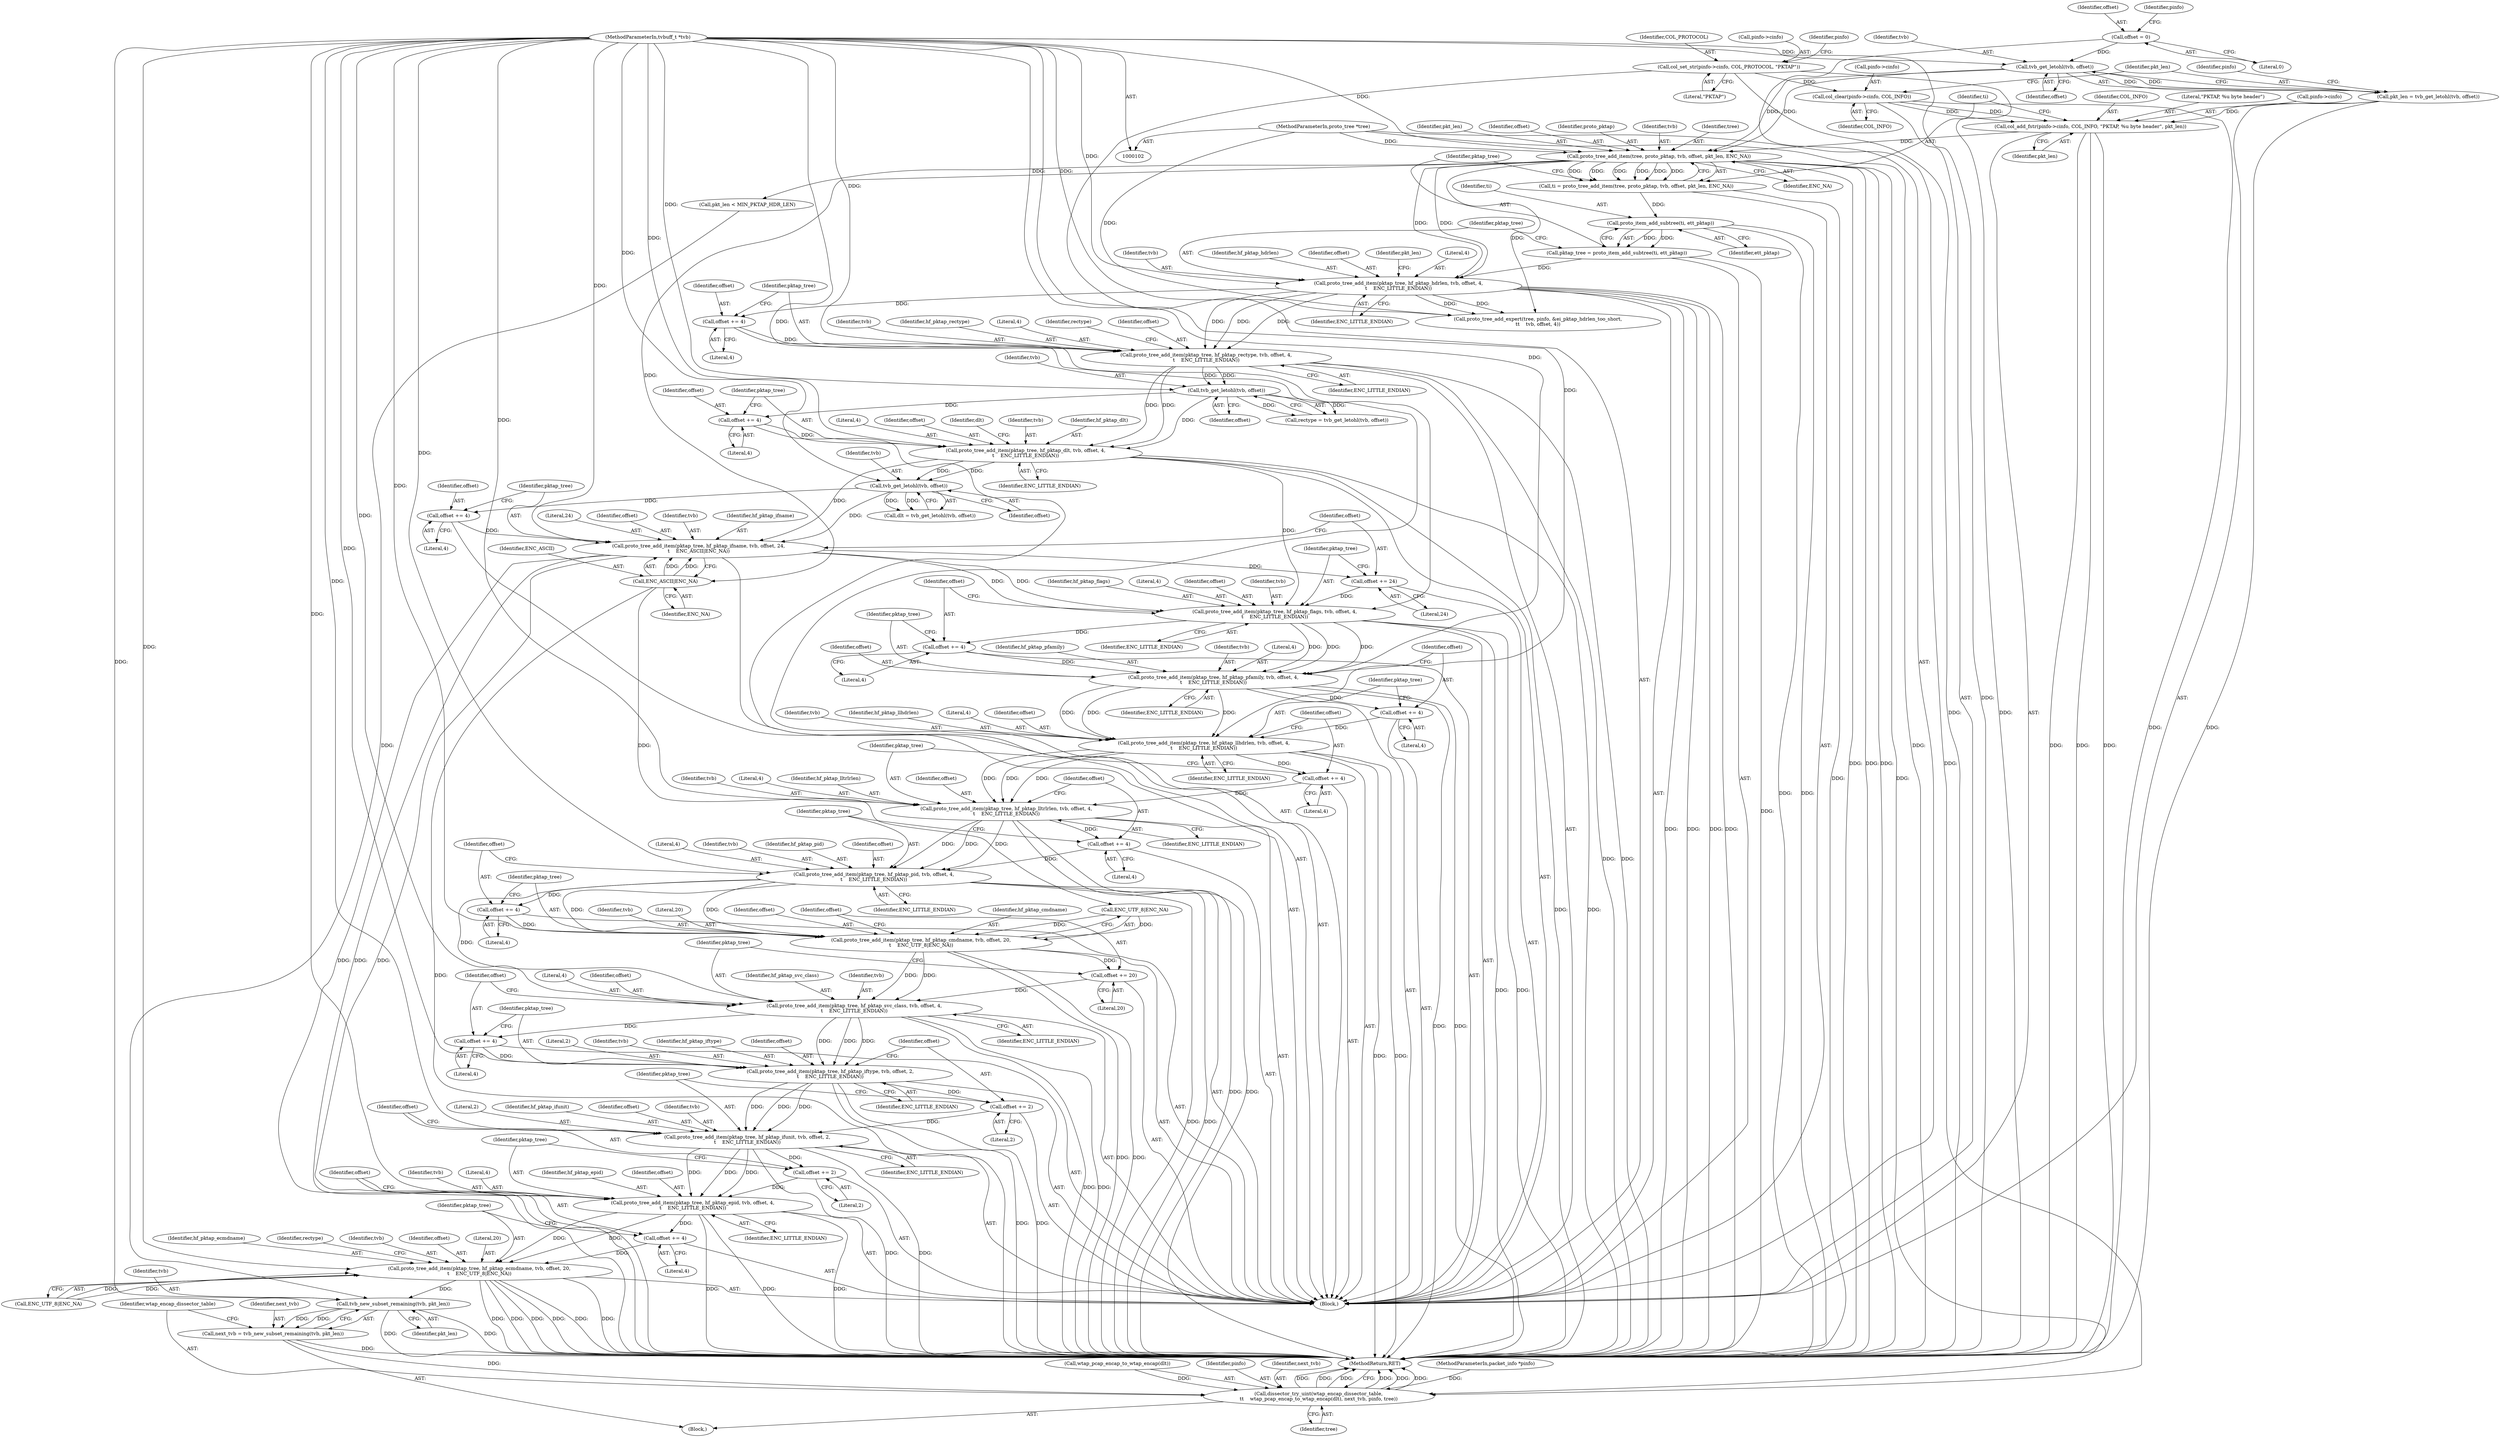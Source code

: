 digraph "1_wireshark_2c13e97d656c1c0ac4d76eb9d307664aae0e0cf7@pointer" {
"1000214" [label="(Call,proto_tree_add_item(pktap_tree, hf_pktap_ifname, tvb, offset, 24,\n\t    ENC_ASCII|ENC_NA))"];
"1000199" [label="(Call,proto_tree_add_item(pktap_tree, hf_pktap_dlt, tvb, offset, 4,\n\t    ENC_LITTLE_ENDIAN))"];
"1000184" [label="(Call,proto_tree_add_item(pktap_tree, hf_pktap_rectype, tvb, offset, 4,\n\t    ENC_LITTLE_ENDIAN))"];
"1000160" [label="(Call,proto_tree_add_item(pktap_tree, hf_pktap_hdrlen, tvb, offset, 4,\n\t    ENC_LITTLE_ENDIAN))"];
"1000155" [label="(Call,pktap_tree = proto_item_add_subtree(ti, ett_pktap))"];
"1000157" [label="(Call,proto_item_add_subtree(ti, ett_pktap))"];
"1000146" [label="(Call,ti = proto_tree_add_item(tree, proto_pktap, tvb, offset, pkt_len, ENC_NA))"];
"1000148" [label="(Call,proto_tree_add_item(tree, proto_pktap, tvb, offset, pkt_len, ENC_NA))"];
"1000105" [label="(MethodParameterIn,proto_tree *tree)"];
"1000136" [label="(Call,tvb_get_letohl(tvb, offset))"];
"1000103" [label="(MethodParameterIn,tvbuff_t *tvb)"];
"1000117" [label="(Call,offset = 0)"];
"1000139" [label="(Call,col_add_fstr(pinfo->cinfo, COL_INFO, \"PKTAP, %u byte header\", pkt_len))"];
"1000129" [label="(Call,col_clear(pinfo->cinfo, COL_INFO))"];
"1000123" [label="(Call,col_set_str(pinfo->cinfo, COL_PROTOCOL, \"PKTAP\"))"];
"1000134" [label="(Call,pkt_len = tvb_get_letohl(tvb, offset))"];
"1000181" [label="(Call,offset += 4)"];
"1000193" [label="(Call,tvb_get_letohl(tvb, offset))"];
"1000196" [label="(Call,offset += 4)"];
"1000208" [label="(Call,tvb_get_letohl(tvb, offset))"];
"1000211" [label="(Call,offset += 4)"];
"1000220" [label="(Call,ENC_ASCII|ENC_NA)"];
"1000223" [label="(Call,offset += 24)"];
"1000226" [label="(Call,proto_tree_add_item(pktap_tree, hf_pktap_flags, tvb, offset, 4,\n\t    ENC_LITTLE_ENDIAN))"];
"1000233" [label="(Call,offset += 4)"];
"1000236" [label="(Call,proto_tree_add_item(pktap_tree, hf_pktap_pfamily, tvb, offset, 4,\n\t    ENC_LITTLE_ENDIAN))"];
"1000243" [label="(Call,offset += 4)"];
"1000246" [label="(Call,proto_tree_add_item(pktap_tree, hf_pktap_llhdrlen, tvb, offset, 4,\n\t    ENC_LITTLE_ENDIAN))"];
"1000253" [label="(Call,offset += 4)"];
"1000256" [label="(Call,proto_tree_add_item(pktap_tree, hf_pktap_lltrlrlen, tvb, offset, 4,\n\t    ENC_LITTLE_ENDIAN))"];
"1000263" [label="(Call,offset += 4)"];
"1000266" [label="(Call,proto_tree_add_item(pktap_tree, hf_pktap_pid, tvb, offset, 4,\n\t    ENC_LITTLE_ENDIAN))"];
"1000273" [label="(Call,offset += 4)"];
"1000276" [label="(Call,proto_tree_add_item(pktap_tree, hf_pktap_cmdname, tvb, offset, 20,\n\t    ENC_UTF_8|ENC_NA))"];
"1000285" [label="(Call,offset += 20)"];
"1000288" [label="(Call,proto_tree_add_item(pktap_tree, hf_pktap_svc_class, tvb, offset, 4,\n\t    ENC_LITTLE_ENDIAN))"];
"1000295" [label="(Call,offset += 4)"];
"1000298" [label="(Call,proto_tree_add_item(pktap_tree, hf_pktap_iftype, tvb, offset, 2,\n\t    ENC_LITTLE_ENDIAN))"];
"1000305" [label="(Call,offset += 2)"];
"1000308" [label="(Call,proto_tree_add_item(pktap_tree, hf_pktap_ifunit, tvb, offset, 2,\n\t    ENC_LITTLE_ENDIAN))"];
"1000315" [label="(Call,offset += 2)"];
"1000318" [label="(Call,proto_tree_add_item(pktap_tree, hf_pktap_epid, tvb, offset, 4,\n\t    ENC_LITTLE_ENDIAN))"];
"1000325" [label="(Call,offset += 4)"];
"1000328" [label="(Call,proto_tree_add_item(pktap_tree, hf_pktap_ecmdname, tvb, offset, 20,\n\t    ENC_UTF_8|ENC_NA))"];
"1000344" [label="(Call,tvb_new_subset_remaining(tvb, pkt_len))"];
"1000342" [label="(Call,next_tvb = tvb_new_subset_remaining(tvb, pkt_len))"];
"1000347" [label="(Call,dissector_try_uint(wtap_encap_dissector_table,\n\t\t    wtap_pcap_encap_to_wtap_encap(dlt), next_tvb, pinfo, tree))"];
"1000292" [label="(Identifier,offset)"];
"1000182" [label="(Identifier,offset)"];
"1000242" [label="(Identifier,ENC_LITTLE_ENDIAN)"];
"1000326" [label="(Identifier,offset)"];
"1000243" [label="(Call,offset += 4)"];
"1000128" [label="(Literal,\"PKTAP\")"];
"1000220" [label="(Call,ENC_ASCII|ENC_NA)"];
"1000315" [label="(Call,offset += 2)"];
"1000258" [label="(Identifier,hf_pktap_lltrlrlen)"];
"1000349" [label="(Call,wtap_pcap_encap_to_wtap_encap(dlt))"];
"1000311" [label="(Identifier,tvb)"];
"1000151" [label="(Identifier,tvb)"];
"1000186" [label="(Identifier,hf_pktap_rectype)"];
"1000257" [label="(Identifier,pktap_tree)"];
"1000232" [label="(Identifier,ENC_LITTLE_ENDIAN)"];
"1000273" [label="(Call,offset += 4)"];
"1000314" [label="(Identifier,ENC_LITTLE_ENDIAN)"];
"1000137" [label="(Identifier,tvb)"];
"1000212" [label="(Identifier,offset)"];
"1000270" [label="(Identifier,offset)"];
"1000301" [label="(Identifier,tvb)"];
"1000117" [label="(Call,offset = 0)"];
"1000141" [label="(Identifier,pinfo)"];
"1000213" [label="(Literal,4)"];
"1000277" [label="(Identifier,pktap_tree)"];
"1000210" [label="(Identifier,offset)"];
"1000219" [label="(Literal,24)"];
"1000156" [label="(Identifier,pktap_tree)"];
"1000118" [label="(Identifier,offset)"];
"1000271" [label="(Literal,4)"];
"1000290" [label="(Identifier,hf_pktap_svc_class)"];
"1000346" [label="(Identifier,pkt_len)"];
"1000211" [label="(Call,offset += 4)"];
"1000146" [label="(Call,ti = proto_tree_add_item(tree, proto_pktap, tvb, offset, pkt_len, ENC_NA))"];
"1000124" [label="(Call,pinfo->cinfo)"];
"1000217" [label="(Identifier,tvb)"];
"1000240" [label="(Identifier,offset)"];
"1000344" [label="(Call,tvb_new_subset_remaining(tvb, pkt_len))"];
"1000162" [label="(Identifier,hf_pktap_hdrlen)"];
"1000265" [label="(Literal,4)"];
"1000304" [label="(Identifier,ENC_LITTLE_ENDIAN)"];
"1000228" [label="(Identifier,hf_pktap_flags)"];
"1000275" [label="(Literal,4)"];
"1000233" [label="(Call,offset += 4)"];
"1000241" [label="(Literal,4)"];
"1000195" [label="(Identifier,offset)"];
"1000154" [label="(Identifier,ENC_NA)"];
"1000306" [label="(Identifier,offset)"];
"1000313" [label="(Literal,2)"];
"1000145" [label="(Identifier,pkt_len)"];
"1000209" [label="(Identifier,tvb)"];
"1000234" [label="(Identifier,offset)"];
"1000328" [label="(Call,proto_tree_add_item(pktap_tree, hf_pktap_ecmdname, tvb, offset, 20,\n\t    ENC_UTF_8|ENC_NA))"];
"1000352" [label="(Identifier,pinfo)"];
"1000236" [label="(Call,proto_tree_add_item(pktap_tree, hf_pktap_pfamily, tvb, offset, 4,\n\t    ENC_LITTLE_ENDIAN))"];
"1000123" [label="(Call,col_set_str(pinfo->cinfo, COL_PROTOCOL, \"PKTAP\"))"];
"1000227" [label="(Identifier,pktap_tree)"];
"1000144" [label="(Literal,\"PKTAP, %u byte header\")"];
"1000325" [label="(Call,offset += 4)"];
"1000287" [label="(Literal,20)"];
"1000321" [label="(Identifier,tvb)"];
"1000319" [label="(Identifier,pktap_tree)"];
"1000247" [label="(Identifier,pktap_tree)"];
"1000334" [label="(Call,ENC_UTF_8|ENC_NA)"];
"1000143" [label="(Identifier,COL_INFO)"];
"1000256" [label="(Call,proto_tree_add_item(pktap_tree, hf_pktap_lltrlrlen, tvb, offset, 4,\n\t    ENC_LITTLE_ENDIAN))"];
"1000252" [label="(Identifier,ENC_LITTLE_ENDIAN)"];
"1000291" [label="(Identifier,tvb)"];
"1000215" [label="(Identifier,pktap_tree)"];
"1000297" [label="(Literal,4)"];
"1000331" [label="(Identifier,tvb)"];
"1000205" [label="(Identifier,ENC_LITTLE_ENDIAN)"];
"1000206" [label="(Call,dlt = tvb_get_letohl(tvb, offset))"];
"1000248" [label="(Identifier,hf_pktap_llhdrlen)"];
"1000323" [label="(Literal,4)"];
"1000189" [label="(Literal,4)"];
"1000251" [label="(Literal,4)"];
"1000161" [label="(Identifier,pktap_tree)"];
"1000164" [label="(Identifier,offset)"];
"1000119" [label="(Literal,0)"];
"1000136" [label="(Call,tvb_get_letohl(tvb, offset))"];
"1000309" [label="(Identifier,pktap_tree)"];
"1000216" [label="(Identifier,hf_pktap_ifname)"];
"1000160" [label="(Call,proto_tree_add_item(pktap_tree, hf_pktap_hdrlen, tvb, offset, 4,\n\t    ENC_LITTLE_ENDIAN))"];
"1000169" [label="(Identifier,pkt_len)"];
"1000308" [label="(Call,proto_tree_add_item(pktap_tree, hf_pktap_ifunit, tvb, offset, 2,\n\t    ENC_LITTLE_ENDIAN))"];
"1000200" [label="(Identifier,pktap_tree)"];
"1000264" [label="(Identifier,offset)"];
"1000245" [label="(Literal,4)"];
"1000341" [label="(Block,)"];
"1000168" [label="(Call,pkt_len < MIN_PKTAP_HDR_LEN)"];
"1000149" [label="(Identifier,tree)"];
"1000244" [label="(Identifier,offset)"];
"1000272" [label="(Identifier,ENC_LITTLE_ENDIAN)"];
"1000226" [label="(Call,proto_tree_add_item(pktap_tree, hf_pktap_flags, tvb, offset, 4,\n\t    ENC_LITTLE_ENDIAN))"];
"1000263" [label="(Call,offset += 4)"];
"1000288" [label="(Call,proto_tree_add_item(pktap_tree, hf_pktap_svc_class, tvb, offset, 4,\n\t    ENC_LITTLE_ENDIAN))"];
"1000192" [label="(Identifier,rectype)"];
"1000343" [label="(Identifier,next_tvb)"];
"1000260" [label="(Identifier,offset)"];
"1000231" [label="(Literal,4)"];
"1000310" [label="(Identifier,hf_pktap_ifunit)"];
"1000351" [label="(Identifier,next_tvb)"];
"1000318" [label="(Call,proto_tree_add_item(pktap_tree, hf_pktap_epid, tvb, offset, 4,\n\t    ENC_LITTLE_ENDIAN))"];
"1000296" [label="(Identifier,offset)"];
"1000285" [label="(Call,offset += 20)"];
"1000279" [label="(Identifier,tvb)"];
"1000348" [label="(Identifier,wtap_encap_dissector_table)"];
"1000250" [label="(Identifier,offset)"];
"1000224" [label="(Identifier,offset)"];
"1000330" [label="(Identifier,hf_pktap_ecmdname)"];
"1000345" [label="(Identifier,tvb)"];
"1000281" [label="(Literal,20)"];
"1000294" [label="(Identifier,ENC_LITTLE_ENDIAN)"];
"1000130" [label="(Call,pinfo->cinfo)"];
"1000222" [label="(Identifier,ENC_NA)"];
"1000249" [label="(Identifier,tvb)"];
"1000155" [label="(Call,pktap_tree = proto_item_add_subtree(ti, ett_pktap))"];
"1000157" [label="(Call,proto_item_add_subtree(ti, ett_pktap))"];
"1000303" [label="(Literal,2)"];
"1000104" [label="(MethodParameterIn,packet_info *pinfo)"];
"1000204" [label="(Literal,4)"];
"1000305" [label="(Call,offset += 2)"];
"1000190" [label="(Identifier,ENC_LITTLE_ENDIAN)"];
"1000148" [label="(Call,proto_tree_add_item(tree, proto_pktap, tvb, offset, pkt_len, ENC_NA))"];
"1000147" [label="(Identifier,ti)"];
"1000354" [label="(MethodReturn,RET)"];
"1000289" [label="(Identifier,pktap_tree)"];
"1000230" [label="(Identifier,offset)"];
"1000299" [label="(Identifier,pktap_tree)"];
"1000183" [label="(Literal,4)"];
"1000320" [label="(Identifier,hf_pktap_epid)"];
"1000153" [label="(Identifier,pkt_len)"];
"1000133" [label="(Identifier,COL_INFO)"];
"1000300" [label="(Identifier,hf_pktap_iftype)"];
"1000131" [label="(Identifier,pinfo)"];
"1000127" [label="(Identifier,COL_PROTOCOL)"];
"1000103" [label="(MethodParameterIn,tvbuff_t *tvb)"];
"1000106" [label="(Block,)"];
"1000282" [label="(Call,ENC_UTF_8|ENC_NA)"];
"1000347" [label="(Call,dissector_try_uint(wtap_encap_dissector_table,\n\t\t    wtap_pcap_encap_to_wtap_encap(dlt), next_tvb, pinfo, tree))"];
"1000269" [label="(Identifier,tvb)"];
"1000253" [label="(Call,offset += 4)"];
"1000329" [label="(Identifier,pktap_tree)"];
"1000268" [label="(Identifier,hf_pktap_pid)"];
"1000134" [label="(Call,pkt_len = tvb_get_letohl(tvb, offset))"];
"1000274" [label="(Identifier,offset)"];
"1000152" [label="(Identifier,offset)"];
"1000280" [label="(Identifier,offset)"];
"1000276" [label="(Call,proto_tree_add_item(pktap_tree, hf_pktap_cmdname, tvb, offset, 20,\n\t    ENC_UTF_8|ENC_NA))"];
"1000317" [label="(Literal,2)"];
"1000150" [label="(Identifier,proto_pktap)"];
"1000105" [label="(MethodParameterIn,proto_tree *tree)"];
"1000259" [label="(Identifier,tvb)"];
"1000158" [label="(Identifier,ti)"];
"1000208" [label="(Call,tvb_get_letohl(tvb, offset))"];
"1000262" [label="(Identifier,ENC_LITTLE_ENDIAN)"];
"1000342" [label="(Call,next_tvb = tvb_new_subset_remaining(tvb, pkt_len))"];
"1000324" [label="(Identifier,ENC_LITTLE_ENDIAN)"];
"1000254" [label="(Identifier,offset)"];
"1000278" [label="(Identifier,hf_pktap_cmdname)"];
"1000327" [label="(Literal,4)"];
"1000139" [label="(Call,col_add_fstr(pinfo->cinfo, COL_INFO, \"PKTAP, %u byte header\", pkt_len))"];
"1000166" [label="(Identifier,ENC_LITTLE_ENDIAN)"];
"1000197" [label="(Identifier,offset)"];
"1000188" [label="(Identifier,offset)"];
"1000307" [label="(Literal,2)"];
"1000198" [label="(Literal,4)"];
"1000196" [label="(Call,offset += 4)"];
"1000316" [label="(Identifier,offset)"];
"1000221" [label="(Identifier,ENC_ASCII)"];
"1000246" [label="(Call,proto_tree_add_item(pktap_tree, hf_pktap_llhdrlen, tvb, offset, 4,\n\t    ENC_LITTLE_ENDIAN))"];
"1000267" [label="(Identifier,pktap_tree)"];
"1000191" [label="(Call,rectype = tvb_get_letohl(tvb, offset))"];
"1000223" [label="(Call,offset += 24)"];
"1000194" [label="(Identifier,tvb)"];
"1000332" [label="(Identifier,offset)"];
"1000225" [label="(Literal,24)"];
"1000295" [label="(Call,offset += 4)"];
"1000140" [label="(Call,pinfo->cinfo)"];
"1000165" [label="(Literal,4)"];
"1000286" [label="(Identifier,offset)"];
"1000184" [label="(Call,proto_tree_add_item(pktap_tree, hf_pktap_rectype, tvb, offset, 4,\n\t    ENC_LITTLE_ENDIAN))"];
"1000353" [label="(Identifier,tree)"];
"1000138" [label="(Identifier,offset)"];
"1000214" [label="(Call,proto_tree_add_item(pktap_tree, hf_pktap_ifname, tvb, offset, 24,\n\t    ENC_ASCII|ENC_NA))"];
"1000135" [label="(Identifier,pkt_len)"];
"1000203" [label="(Identifier,offset)"];
"1000298" [label="(Call,proto_tree_add_item(pktap_tree, hf_pktap_iftype, tvb, offset, 2,\n\t    ENC_LITTLE_ENDIAN))"];
"1000312" [label="(Identifier,offset)"];
"1000129" [label="(Call,col_clear(pinfo->cinfo, COL_INFO))"];
"1000237" [label="(Identifier,pktap_tree)"];
"1000229" [label="(Identifier,tvb)"];
"1000266" [label="(Call,proto_tree_add_item(pktap_tree, hf_pktap_pid, tvb, offset, 4,\n\t    ENC_LITTLE_ENDIAN))"];
"1000207" [label="(Identifier,dlt)"];
"1000159" [label="(Identifier,ett_pktap)"];
"1000187" [label="(Identifier,tvb)"];
"1000125" [label="(Identifier,pinfo)"];
"1000293" [label="(Literal,4)"];
"1000255" [label="(Literal,4)"];
"1000163" [label="(Identifier,tvb)"];
"1000235" [label="(Literal,4)"];
"1000322" [label="(Identifier,offset)"];
"1000202" [label="(Identifier,tvb)"];
"1000238" [label="(Identifier,hf_pktap_pfamily)"];
"1000201" [label="(Identifier,hf_pktap_dlt)"];
"1000261" [label="(Literal,4)"];
"1000218" [label="(Identifier,offset)"];
"1000333" [label="(Literal,20)"];
"1000339" [label="(Identifier,rectype)"];
"1000172" [label="(Call,proto_tree_add_expert(tree, pinfo, &ei_pktap_hdrlen_too_short,\n\t\t    tvb, offset, 4))"];
"1000185" [label="(Identifier,pktap_tree)"];
"1000199" [label="(Call,proto_tree_add_item(pktap_tree, hf_pktap_dlt, tvb, offset, 4,\n\t    ENC_LITTLE_ENDIAN))"];
"1000193" [label="(Call,tvb_get_letohl(tvb, offset))"];
"1000302" [label="(Identifier,offset)"];
"1000239" [label="(Identifier,tvb)"];
"1000181" [label="(Call,offset += 4)"];
"1000214" -> "1000106"  [label="AST: "];
"1000214" -> "1000220"  [label="CFG: "];
"1000215" -> "1000214"  [label="AST: "];
"1000216" -> "1000214"  [label="AST: "];
"1000217" -> "1000214"  [label="AST: "];
"1000218" -> "1000214"  [label="AST: "];
"1000219" -> "1000214"  [label="AST: "];
"1000220" -> "1000214"  [label="AST: "];
"1000224" -> "1000214"  [label="CFG: "];
"1000214" -> "1000354"  [label="DDG: "];
"1000214" -> "1000354"  [label="DDG: "];
"1000214" -> "1000354"  [label="DDG: "];
"1000199" -> "1000214"  [label="DDG: "];
"1000208" -> "1000214"  [label="DDG: "];
"1000103" -> "1000214"  [label="DDG: "];
"1000211" -> "1000214"  [label="DDG: "];
"1000220" -> "1000214"  [label="DDG: "];
"1000220" -> "1000214"  [label="DDG: "];
"1000214" -> "1000223"  [label="DDG: "];
"1000214" -> "1000226"  [label="DDG: "];
"1000214" -> "1000226"  [label="DDG: "];
"1000199" -> "1000106"  [label="AST: "];
"1000199" -> "1000205"  [label="CFG: "];
"1000200" -> "1000199"  [label="AST: "];
"1000201" -> "1000199"  [label="AST: "];
"1000202" -> "1000199"  [label="AST: "];
"1000203" -> "1000199"  [label="AST: "];
"1000204" -> "1000199"  [label="AST: "];
"1000205" -> "1000199"  [label="AST: "];
"1000207" -> "1000199"  [label="CFG: "];
"1000199" -> "1000354"  [label="DDG: "];
"1000199" -> "1000354"  [label="DDG: "];
"1000184" -> "1000199"  [label="DDG: "];
"1000184" -> "1000199"  [label="DDG: "];
"1000193" -> "1000199"  [label="DDG: "];
"1000103" -> "1000199"  [label="DDG: "];
"1000196" -> "1000199"  [label="DDG: "];
"1000199" -> "1000208"  [label="DDG: "];
"1000199" -> "1000208"  [label="DDG: "];
"1000199" -> "1000226"  [label="DDG: "];
"1000184" -> "1000106"  [label="AST: "];
"1000184" -> "1000190"  [label="CFG: "];
"1000185" -> "1000184"  [label="AST: "];
"1000186" -> "1000184"  [label="AST: "];
"1000187" -> "1000184"  [label="AST: "];
"1000188" -> "1000184"  [label="AST: "];
"1000189" -> "1000184"  [label="AST: "];
"1000190" -> "1000184"  [label="AST: "];
"1000192" -> "1000184"  [label="CFG: "];
"1000184" -> "1000354"  [label="DDG: "];
"1000184" -> "1000354"  [label="DDG: "];
"1000160" -> "1000184"  [label="DDG: "];
"1000160" -> "1000184"  [label="DDG: "];
"1000160" -> "1000184"  [label="DDG: "];
"1000103" -> "1000184"  [label="DDG: "];
"1000181" -> "1000184"  [label="DDG: "];
"1000184" -> "1000193"  [label="DDG: "];
"1000184" -> "1000193"  [label="DDG: "];
"1000160" -> "1000106"  [label="AST: "];
"1000160" -> "1000166"  [label="CFG: "];
"1000161" -> "1000160"  [label="AST: "];
"1000162" -> "1000160"  [label="AST: "];
"1000163" -> "1000160"  [label="AST: "];
"1000164" -> "1000160"  [label="AST: "];
"1000165" -> "1000160"  [label="AST: "];
"1000166" -> "1000160"  [label="AST: "];
"1000169" -> "1000160"  [label="CFG: "];
"1000160" -> "1000354"  [label="DDG: "];
"1000160" -> "1000354"  [label="DDG: "];
"1000160" -> "1000354"  [label="DDG: "];
"1000160" -> "1000354"  [label="DDG: "];
"1000155" -> "1000160"  [label="DDG: "];
"1000148" -> "1000160"  [label="DDG: "];
"1000148" -> "1000160"  [label="DDG: "];
"1000103" -> "1000160"  [label="DDG: "];
"1000160" -> "1000172"  [label="DDG: "];
"1000160" -> "1000172"  [label="DDG: "];
"1000160" -> "1000181"  [label="DDG: "];
"1000155" -> "1000106"  [label="AST: "];
"1000155" -> "1000157"  [label="CFG: "];
"1000156" -> "1000155"  [label="AST: "];
"1000157" -> "1000155"  [label="AST: "];
"1000161" -> "1000155"  [label="CFG: "];
"1000155" -> "1000354"  [label="DDG: "];
"1000157" -> "1000155"  [label="DDG: "];
"1000157" -> "1000155"  [label="DDG: "];
"1000157" -> "1000159"  [label="CFG: "];
"1000158" -> "1000157"  [label="AST: "];
"1000159" -> "1000157"  [label="AST: "];
"1000157" -> "1000354"  [label="DDG: "];
"1000157" -> "1000354"  [label="DDG: "];
"1000146" -> "1000157"  [label="DDG: "];
"1000146" -> "1000106"  [label="AST: "];
"1000146" -> "1000148"  [label="CFG: "];
"1000147" -> "1000146"  [label="AST: "];
"1000148" -> "1000146"  [label="AST: "];
"1000156" -> "1000146"  [label="CFG: "];
"1000146" -> "1000354"  [label="DDG: "];
"1000148" -> "1000146"  [label="DDG: "];
"1000148" -> "1000146"  [label="DDG: "];
"1000148" -> "1000146"  [label="DDG: "];
"1000148" -> "1000146"  [label="DDG: "];
"1000148" -> "1000146"  [label="DDG: "];
"1000148" -> "1000146"  [label="DDG: "];
"1000148" -> "1000154"  [label="CFG: "];
"1000149" -> "1000148"  [label="AST: "];
"1000150" -> "1000148"  [label="AST: "];
"1000151" -> "1000148"  [label="AST: "];
"1000152" -> "1000148"  [label="AST: "];
"1000153" -> "1000148"  [label="AST: "];
"1000154" -> "1000148"  [label="AST: "];
"1000148" -> "1000354"  [label="DDG: "];
"1000148" -> "1000354"  [label="DDG: "];
"1000148" -> "1000354"  [label="DDG: "];
"1000105" -> "1000148"  [label="DDG: "];
"1000136" -> "1000148"  [label="DDG: "];
"1000136" -> "1000148"  [label="DDG: "];
"1000103" -> "1000148"  [label="DDG: "];
"1000139" -> "1000148"  [label="DDG: "];
"1000148" -> "1000168"  [label="DDG: "];
"1000148" -> "1000172"  [label="DDG: "];
"1000148" -> "1000220"  [label="DDG: "];
"1000148" -> "1000347"  [label="DDG: "];
"1000105" -> "1000102"  [label="AST: "];
"1000105" -> "1000354"  [label="DDG: "];
"1000105" -> "1000172"  [label="DDG: "];
"1000105" -> "1000347"  [label="DDG: "];
"1000136" -> "1000134"  [label="AST: "];
"1000136" -> "1000138"  [label="CFG: "];
"1000137" -> "1000136"  [label="AST: "];
"1000138" -> "1000136"  [label="AST: "];
"1000134" -> "1000136"  [label="CFG: "];
"1000136" -> "1000134"  [label="DDG: "];
"1000136" -> "1000134"  [label="DDG: "];
"1000103" -> "1000136"  [label="DDG: "];
"1000117" -> "1000136"  [label="DDG: "];
"1000103" -> "1000102"  [label="AST: "];
"1000103" -> "1000354"  [label="DDG: "];
"1000103" -> "1000172"  [label="DDG: "];
"1000103" -> "1000193"  [label="DDG: "];
"1000103" -> "1000208"  [label="DDG: "];
"1000103" -> "1000226"  [label="DDG: "];
"1000103" -> "1000236"  [label="DDG: "];
"1000103" -> "1000246"  [label="DDG: "];
"1000103" -> "1000256"  [label="DDG: "];
"1000103" -> "1000266"  [label="DDG: "];
"1000103" -> "1000276"  [label="DDG: "];
"1000103" -> "1000288"  [label="DDG: "];
"1000103" -> "1000298"  [label="DDG: "];
"1000103" -> "1000308"  [label="DDG: "];
"1000103" -> "1000318"  [label="DDG: "];
"1000103" -> "1000328"  [label="DDG: "];
"1000103" -> "1000344"  [label="DDG: "];
"1000117" -> "1000106"  [label="AST: "];
"1000117" -> "1000119"  [label="CFG: "];
"1000118" -> "1000117"  [label="AST: "];
"1000119" -> "1000117"  [label="AST: "];
"1000125" -> "1000117"  [label="CFG: "];
"1000139" -> "1000106"  [label="AST: "];
"1000139" -> "1000145"  [label="CFG: "];
"1000140" -> "1000139"  [label="AST: "];
"1000143" -> "1000139"  [label="AST: "];
"1000144" -> "1000139"  [label="AST: "];
"1000145" -> "1000139"  [label="AST: "];
"1000147" -> "1000139"  [label="CFG: "];
"1000139" -> "1000354"  [label="DDG: "];
"1000139" -> "1000354"  [label="DDG: "];
"1000139" -> "1000354"  [label="DDG: "];
"1000129" -> "1000139"  [label="DDG: "];
"1000129" -> "1000139"  [label="DDG: "];
"1000134" -> "1000139"  [label="DDG: "];
"1000129" -> "1000106"  [label="AST: "];
"1000129" -> "1000133"  [label="CFG: "];
"1000130" -> "1000129"  [label="AST: "];
"1000133" -> "1000129"  [label="AST: "];
"1000135" -> "1000129"  [label="CFG: "];
"1000129" -> "1000354"  [label="DDG: "];
"1000123" -> "1000129"  [label="DDG: "];
"1000123" -> "1000106"  [label="AST: "];
"1000123" -> "1000128"  [label="CFG: "];
"1000124" -> "1000123"  [label="AST: "];
"1000127" -> "1000123"  [label="AST: "];
"1000128" -> "1000123"  [label="AST: "];
"1000131" -> "1000123"  [label="CFG: "];
"1000123" -> "1000354"  [label="DDG: "];
"1000123" -> "1000354"  [label="DDG: "];
"1000134" -> "1000106"  [label="AST: "];
"1000135" -> "1000134"  [label="AST: "];
"1000141" -> "1000134"  [label="CFG: "];
"1000134" -> "1000354"  [label="DDG: "];
"1000181" -> "1000106"  [label="AST: "];
"1000181" -> "1000183"  [label="CFG: "];
"1000182" -> "1000181"  [label="AST: "];
"1000183" -> "1000181"  [label="AST: "];
"1000185" -> "1000181"  [label="CFG: "];
"1000193" -> "1000191"  [label="AST: "];
"1000193" -> "1000195"  [label="CFG: "];
"1000194" -> "1000193"  [label="AST: "];
"1000195" -> "1000193"  [label="AST: "];
"1000191" -> "1000193"  [label="CFG: "];
"1000193" -> "1000191"  [label="DDG: "];
"1000193" -> "1000191"  [label="DDG: "];
"1000193" -> "1000196"  [label="DDG: "];
"1000196" -> "1000106"  [label="AST: "];
"1000196" -> "1000198"  [label="CFG: "];
"1000197" -> "1000196"  [label="AST: "];
"1000198" -> "1000196"  [label="AST: "];
"1000200" -> "1000196"  [label="CFG: "];
"1000208" -> "1000206"  [label="AST: "];
"1000208" -> "1000210"  [label="CFG: "];
"1000209" -> "1000208"  [label="AST: "];
"1000210" -> "1000208"  [label="AST: "];
"1000206" -> "1000208"  [label="CFG: "];
"1000208" -> "1000206"  [label="DDG: "];
"1000208" -> "1000206"  [label="DDG: "];
"1000208" -> "1000211"  [label="DDG: "];
"1000211" -> "1000106"  [label="AST: "];
"1000211" -> "1000213"  [label="CFG: "];
"1000212" -> "1000211"  [label="AST: "];
"1000213" -> "1000211"  [label="AST: "];
"1000215" -> "1000211"  [label="CFG: "];
"1000220" -> "1000222"  [label="CFG: "];
"1000221" -> "1000220"  [label="AST: "];
"1000222" -> "1000220"  [label="AST: "];
"1000220" -> "1000354"  [label="DDG: "];
"1000220" -> "1000282"  [label="DDG: "];
"1000223" -> "1000106"  [label="AST: "];
"1000223" -> "1000225"  [label="CFG: "];
"1000224" -> "1000223"  [label="AST: "];
"1000225" -> "1000223"  [label="AST: "];
"1000227" -> "1000223"  [label="CFG: "];
"1000223" -> "1000226"  [label="DDG: "];
"1000226" -> "1000106"  [label="AST: "];
"1000226" -> "1000232"  [label="CFG: "];
"1000227" -> "1000226"  [label="AST: "];
"1000228" -> "1000226"  [label="AST: "];
"1000229" -> "1000226"  [label="AST: "];
"1000230" -> "1000226"  [label="AST: "];
"1000231" -> "1000226"  [label="AST: "];
"1000232" -> "1000226"  [label="AST: "];
"1000234" -> "1000226"  [label="CFG: "];
"1000226" -> "1000354"  [label="DDG: "];
"1000226" -> "1000354"  [label="DDG: "];
"1000226" -> "1000233"  [label="DDG: "];
"1000226" -> "1000236"  [label="DDG: "];
"1000226" -> "1000236"  [label="DDG: "];
"1000226" -> "1000236"  [label="DDG: "];
"1000233" -> "1000106"  [label="AST: "];
"1000233" -> "1000235"  [label="CFG: "];
"1000234" -> "1000233"  [label="AST: "];
"1000235" -> "1000233"  [label="AST: "];
"1000237" -> "1000233"  [label="CFG: "];
"1000233" -> "1000236"  [label="DDG: "];
"1000236" -> "1000106"  [label="AST: "];
"1000236" -> "1000242"  [label="CFG: "];
"1000237" -> "1000236"  [label="AST: "];
"1000238" -> "1000236"  [label="AST: "];
"1000239" -> "1000236"  [label="AST: "];
"1000240" -> "1000236"  [label="AST: "];
"1000241" -> "1000236"  [label="AST: "];
"1000242" -> "1000236"  [label="AST: "];
"1000244" -> "1000236"  [label="CFG: "];
"1000236" -> "1000354"  [label="DDG: "];
"1000236" -> "1000354"  [label="DDG: "];
"1000236" -> "1000243"  [label="DDG: "];
"1000236" -> "1000246"  [label="DDG: "];
"1000236" -> "1000246"  [label="DDG: "];
"1000236" -> "1000246"  [label="DDG: "];
"1000243" -> "1000106"  [label="AST: "];
"1000243" -> "1000245"  [label="CFG: "];
"1000244" -> "1000243"  [label="AST: "];
"1000245" -> "1000243"  [label="AST: "];
"1000247" -> "1000243"  [label="CFG: "];
"1000243" -> "1000246"  [label="DDG: "];
"1000246" -> "1000106"  [label="AST: "];
"1000246" -> "1000252"  [label="CFG: "];
"1000247" -> "1000246"  [label="AST: "];
"1000248" -> "1000246"  [label="AST: "];
"1000249" -> "1000246"  [label="AST: "];
"1000250" -> "1000246"  [label="AST: "];
"1000251" -> "1000246"  [label="AST: "];
"1000252" -> "1000246"  [label="AST: "];
"1000254" -> "1000246"  [label="CFG: "];
"1000246" -> "1000354"  [label="DDG: "];
"1000246" -> "1000354"  [label="DDG: "];
"1000246" -> "1000253"  [label="DDG: "];
"1000246" -> "1000256"  [label="DDG: "];
"1000246" -> "1000256"  [label="DDG: "];
"1000246" -> "1000256"  [label="DDG: "];
"1000253" -> "1000106"  [label="AST: "];
"1000253" -> "1000255"  [label="CFG: "];
"1000254" -> "1000253"  [label="AST: "];
"1000255" -> "1000253"  [label="AST: "];
"1000257" -> "1000253"  [label="CFG: "];
"1000253" -> "1000256"  [label="DDG: "];
"1000256" -> "1000106"  [label="AST: "];
"1000256" -> "1000262"  [label="CFG: "];
"1000257" -> "1000256"  [label="AST: "];
"1000258" -> "1000256"  [label="AST: "];
"1000259" -> "1000256"  [label="AST: "];
"1000260" -> "1000256"  [label="AST: "];
"1000261" -> "1000256"  [label="AST: "];
"1000262" -> "1000256"  [label="AST: "];
"1000264" -> "1000256"  [label="CFG: "];
"1000256" -> "1000354"  [label="DDG: "];
"1000256" -> "1000354"  [label="DDG: "];
"1000256" -> "1000263"  [label="DDG: "];
"1000256" -> "1000266"  [label="DDG: "];
"1000256" -> "1000266"  [label="DDG: "];
"1000256" -> "1000266"  [label="DDG: "];
"1000263" -> "1000106"  [label="AST: "];
"1000263" -> "1000265"  [label="CFG: "];
"1000264" -> "1000263"  [label="AST: "];
"1000265" -> "1000263"  [label="AST: "];
"1000267" -> "1000263"  [label="CFG: "];
"1000263" -> "1000266"  [label="DDG: "];
"1000266" -> "1000106"  [label="AST: "];
"1000266" -> "1000272"  [label="CFG: "];
"1000267" -> "1000266"  [label="AST: "];
"1000268" -> "1000266"  [label="AST: "];
"1000269" -> "1000266"  [label="AST: "];
"1000270" -> "1000266"  [label="AST: "];
"1000271" -> "1000266"  [label="AST: "];
"1000272" -> "1000266"  [label="AST: "];
"1000274" -> "1000266"  [label="CFG: "];
"1000266" -> "1000354"  [label="DDG: "];
"1000266" -> "1000354"  [label="DDG: "];
"1000266" -> "1000273"  [label="DDG: "];
"1000266" -> "1000276"  [label="DDG: "];
"1000266" -> "1000276"  [label="DDG: "];
"1000266" -> "1000288"  [label="DDG: "];
"1000273" -> "1000106"  [label="AST: "];
"1000273" -> "1000275"  [label="CFG: "];
"1000274" -> "1000273"  [label="AST: "];
"1000275" -> "1000273"  [label="AST: "];
"1000277" -> "1000273"  [label="CFG: "];
"1000273" -> "1000276"  [label="DDG: "];
"1000276" -> "1000106"  [label="AST: "];
"1000276" -> "1000282"  [label="CFG: "];
"1000277" -> "1000276"  [label="AST: "];
"1000278" -> "1000276"  [label="AST: "];
"1000279" -> "1000276"  [label="AST: "];
"1000280" -> "1000276"  [label="AST: "];
"1000281" -> "1000276"  [label="AST: "];
"1000282" -> "1000276"  [label="AST: "];
"1000286" -> "1000276"  [label="CFG: "];
"1000276" -> "1000354"  [label="DDG: "];
"1000276" -> "1000354"  [label="DDG: "];
"1000282" -> "1000276"  [label="DDG: "];
"1000282" -> "1000276"  [label="DDG: "];
"1000276" -> "1000285"  [label="DDG: "];
"1000276" -> "1000288"  [label="DDG: "];
"1000276" -> "1000288"  [label="DDG: "];
"1000285" -> "1000106"  [label="AST: "];
"1000285" -> "1000287"  [label="CFG: "];
"1000286" -> "1000285"  [label="AST: "];
"1000287" -> "1000285"  [label="AST: "];
"1000289" -> "1000285"  [label="CFG: "];
"1000285" -> "1000288"  [label="DDG: "];
"1000288" -> "1000106"  [label="AST: "];
"1000288" -> "1000294"  [label="CFG: "];
"1000289" -> "1000288"  [label="AST: "];
"1000290" -> "1000288"  [label="AST: "];
"1000291" -> "1000288"  [label="AST: "];
"1000292" -> "1000288"  [label="AST: "];
"1000293" -> "1000288"  [label="AST: "];
"1000294" -> "1000288"  [label="AST: "];
"1000296" -> "1000288"  [label="CFG: "];
"1000288" -> "1000354"  [label="DDG: "];
"1000288" -> "1000354"  [label="DDG: "];
"1000288" -> "1000295"  [label="DDG: "];
"1000288" -> "1000298"  [label="DDG: "];
"1000288" -> "1000298"  [label="DDG: "];
"1000288" -> "1000298"  [label="DDG: "];
"1000295" -> "1000106"  [label="AST: "];
"1000295" -> "1000297"  [label="CFG: "];
"1000296" -> "1000295"  [label="AST: "];
"1000297" -> "1000295"  [label="AST: "];
"1000299" -> "1000295"  [label="CFG: "];
"1000295" -> "1000298"  [label="DDG: "];
"1000298" -> "1000106"  [label="AST: "];
"1000298" -> "1000304"  [label="CFG: "];
"1000299" -> "1000298"  [label="AST: "];
"1000300" -> "1000298"  [label="AST: "];
"1000301" -> "1000298"  [label="AST: "];
"1000302" -> "1000298"  [label="AST: "];
"1000303" -> "1000298"  [label="AST: "];
"1000304" -> "1000298"  [label="AST: "];
"1000306" -> "1000298"  [label="CFG: "];
"1000298" -> "1000354"  [label="DDG: "];
"1000298" -> "1000354"  [label="DDG: "];
"1000298" -> "1000305"  [label="DDG: "];
"1000298" -> "1000308"  [label="DDG: "];
"1000298" -> "1000308"  [label="DDG: "];
"1000298" -> "1000308"  [label="DDG: "];
"1000305" -> "1000106"  [label="AST: "];
"1000305" -> "1000307"  [label="CFG: "];
"1000306" -> "1000305"  [label="AST: "];
"1000307" -> "1000305"  [label="AST: "];
"1000309" -> "1000305"  [label="CFG: "];
"1000305" -> "1000308"  [label="DDG: "];
"1000308" -> "1000106"  [label="AST: "];
"1000308" -> "1000314"  [label="CFG: "];
"1000309" -> "1000308"  [label="AST: "];
"1000310" -> "1000308"  [label="AST: "];
"1000311" -> "1000308"  [label="AST: "];
"1000312" -> "1000308"  [label="AST: "];
"1000313" -> "1000308"  [label="AST: "];
"1000314" -> "1000308"  [label="AST: "];
"1000316" -> "1000308"  [label="CFG: "];
"1000308" -> "1000354"  [label="DDG: "];
"1000308" -> "1000354"  [label="DDG: "];
"1000308" -> "1000315"  [label="DDG: "];
"1000308" -> "1000318"  [label="DDG: "];
"1000308" -> "1000318"  [label="DDG: "];
"1000308" -> "1000318"  [label="DDG: "];
"1000315" -> "1000106"  [label="AST: "];
"1000315" -> "1000317"  [label="CFG: "];
"1000316" -> "1000315"  [label="AST: "];
"1000317" -> "1000315"  [label="AST: "];
"1000319" -> "1000315"  [label="CFG: "];
"1000315" -> "1000318"  [label="DDG: "];
"1000318" -> "1000106"  [label="AST: "];
"1000318" -> "1000324"  [label="CFG: "];
"1000319" -> "1000318"  [label="AST: "];
"1000320" -> "1000318"  [label="AST: "];
"1000321" -> "1000318"  [label="AST: "];
"1000322" -> "1000318"  [label="AST: "];
"1000323" -> "1000318"  [label="AST: "];
"1000324" -> "1000318"  [label="AST: "];
"1000326" -> "1000318"  [label="CFG: "];
"1000318" -> "1000354"  [label="DDG: "];
"1000318" -> "1000354"  [label="DDG: "];
"1000318" -> "1000354"  [label="DDG: "];
"1000318" -> "1000325"  [label="DDG: "];
"1000318" -> "1000328"  [label="DDG: "];
"1000318" -> "1000328"  [label="DDG: "];
"1000325" -> "1000106"  [label="AST: "];
"1000325" -> "1000327"  [label="CFG: "];
"1000326" -> "1000325"  [label="AST: "];
"1000327" -> "1000325"  [label="AST: "];
"1000329" -> "1000325"  [label="CFG: "];
"1000325" -> "1000328"  [label="DDG: "];
"1000328" -> "1000106"  [label="AST: "];
"1000328" -> "1000334"  [label="CFG: "];
"1000329" -> "1000328"  [label="AST: "];
"1000330" -> "1000328"  [label="AST: "];
"1000331" -> "1000328"  [label="AST: "];
"1000332" -> "1000328"  [label="AST: "];
"1000333" -> "1000328"  [label="AST: "];
"1000334" -> "1000328"  [label="AST: "];
"1000339" -> "1000328"  [label="CFG: "];
"1000328" -> "1000354"  [label="DDG: "];
"1000328" -> "1000354"  [label="DDG: "];
"1000328" -> "1000354"  [label="DDG: "];
"1000328" -> "1000354"  [label="DDG: "];
"1000328" -> "1000354"  [label="DDG: "];
"1000328" -> "1000354"  [label="DDG: "];
"1000334" -> "1000328"  [label="DDG: "];
"1000334" -> "1000328"  [label="DDG: "];
"1000328" -> "1000344"  [label="DDG: "];
"1000344" -> "1000342"  [label="AST: "];
"1000344" -> "1000346"  [label="CFG: "];
"1000345" -> "1000344"  [label="AST: "];
"1000346" -> "1000344"  [label="AST: "];
"1000342" -> "1000344"  [label="CFG: "];
"1000344" -> "1000354"  [label="DDG: "];
"1000344" -> "1000354"  [label="DDG: "];
"1000344" -> "1000342"  [label="DDG: "];
"1000344" -> "1000342"  [label="DDG: "];
"1000168" -> "1000344"  [label="DDG: "];
"1000342" -> "1000341"  [label="AST: "];
"1000343" -> "1000342"  [label="AST: "];
"1000348" -> "1000342"  [label="CFG: "];
"1000342" -> "1000354"  [label="DDG: "];
"1000342" -> "1000347"  [label="DDG: "];
"1000347" -> "1000341"  [label="AST: "];
"1000347" -> "1000353"  [label="CFG: "];
"1000348" -> "1000347"  [label="AST: "];
"1000349" -> "1000347"  [label="AST: "];
"1000351" -> "1000347"  [label="AST: "];
"1000352" -> "1000347"  [label="AST: "];
"1000353" -> "1000347"  [label="AST: "];
"1000354" -> "1000347"  [label="CFG: "];
"1000347" -> "1000354"  [label="DDG: "];
"1000347" -> "1000354"  [label="DDG: "];
"1000347" -> "1000354"  [label="DDG: "];
"1000347" -> "1000354"  [label="DDG: "];
"1000347" -> "1000354"  [label="DDG: "];
"1000347" -> "1000354"  [label="DDG: "];
"1000349" -> "1000347"  [label="DDG: "];
"1000104" -> "1000347"  [label="DDG: "];
}
